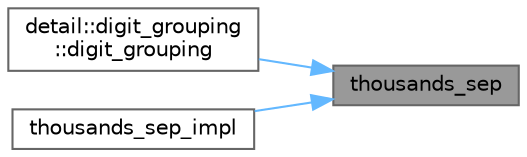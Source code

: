 digraph "thousands_sep"
{
 // LATEX_PDF_SIZE
  bgcolor="transparent";
  edge [fontname=Helvetica,fontsize=10,labelfontname=Helvetica,labelfontsize=10];
  node [fontname=Helvetica,fontsize=10,shape=box,height=0.2,width=0.4];
  rankdir="RL";
  Node1 [id="Node000001",label="thousands_sep",height=0.2,width=0.4,color="gray40", fillcolor="grey60", style="filled", fontcolor="black",tooltip=" "];
  Node1 -> Node2 [id="edge1_Node000001_Node000002",dir="back",color="steelblue1",style="solid",tooltip=" "];
  Node2 [id="Node000002",label="detail::digit_grouping\l::digit_grouping",height=0.2,width=0.4,color="grey40", fillcolor="white", style="filled",URL="$classdetail_1_1digit__grouping.html#acf0b06700b61f482f3c470780a69144a",tooltip=" "];
  Node1 -> Node3 [id="edge2_Node000001_Node000003",dir="back",color="steelblue1",style="solid",tooltip=" "];
  Node3 [id="Node000003",label="thousands_sep_impl",height=0.2,width=0.4,color="grey40", fillcolor="white", style="filled",URL="$namespacedetail.html#a8efed7cd3a9ffdd2a8033951364d3e56",tooltip=" "];
}
